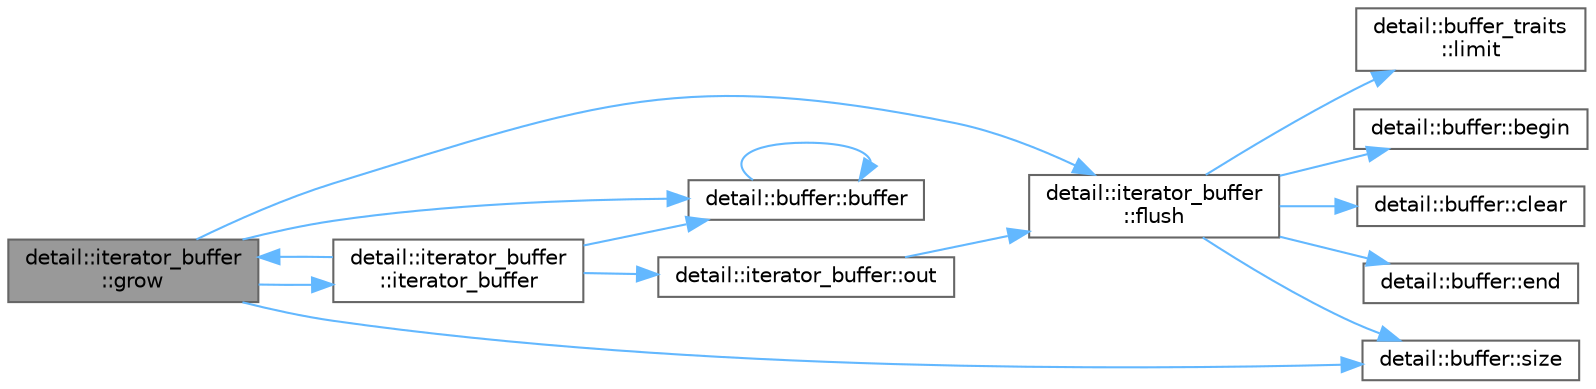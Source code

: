 digraph "detail::iterator_buffer::grow"
{
 // LATEX_PDF_SIZE
  bgcolor="transparent";
  edge [fontname=Helvetica,fontsize=10,labelfontname=Helvetica,labelfontsize=10];
  node [fontname=Helvetica,fontsize=10,shape=box,height=0.2,width=0.4];
  rankdir="LR";
  Node1 [id="Node000001",label="detail::iterator_buffer\l::grow",height=0.2,width=0.4,color="gray40", fillcolor="grey60", style="filled", fontcolor="black",tooltip=" "];
  Node1 -> Node2 [id="edge15_Node000001_Node000002",color="steelblue1",style="solid",tooltip=" "];
  Node2 [id="Node000002",label="detail::buffer::buffer",height=0.2,width=0.4,color="grey40", fillcolor="white", style="filled",URL="$classdetail_1_1buffer.html#a00e1cc577f5d24dbbb494b8fc8569946",tooltip=" "];
  Node2 -> Node2 [id="edge16_Node000002_Node000002",color="steelblue1",style="solid",tooltip=" "];
  Node1 -> Node3 [id="edge17_Node000001_Node000003",color="steelblue1",style="solid",tooltip=" "];
  Node3 [id="Node000003",label="detail::iterator_buffer\l::flush",height=0.2,width=0.4,color="grey40", fillcolor="white", style="filled",URL="$classdetail_1_1iterator__buffer.html#a279e0a3c65ff0368e8d5a3b153bcc9e3",tooltip=" "];
  Node3 -> Node4 [id="edge18_Node000003_Node000004",color="steelblue1",style="solid",tooltip=" "];
  Node4 [id="Node000004",label="detail::buffer::begin",height=0.2,width=0.4,color="grey40", fillcolor="white", style="filled",URL="$classdetail_1_1buffer.html#adf353302bef0b99c405ca999d07b39ed",tooltip=" "];
  Node3 -> Node5 [id="edge19_Node000003_Node000005",color="steelblue1",style="solid",tooltip=" "];
  Node5 [id="Node000005",label="detail::buffer::clear",height=0.2,width=0.4,color="grey40", fillcolor="white", style="filled",URL="$classdetail_1_1buffer.html#af53aad71d2441a653570f07d76db1844",tooltip="Clears this buffer."];
  Node3 -> Node6 [id="edge20_Node000003_Node000006",color="steelblue1",style="solid",tooltip=" "];
  Node6 [id="Node000006",label="detail::buffer::end",height=0.2,width=0.4,color="grey40", fillcolor="white", style="filled",URL="$classdetail_1_1buffer.html#ac2b183d544845677a3b7d1137b17d16d",tooltip=" "];
  Node3 -> Node7 [id="edge21_Node000003_Node000007",color="steelblue1",style="solid",tooltip=" "];
  Node7 [id="Node000007",label="detail::buffer_traits\l::limit",height=0.2,width=0.4,color="grey40", fillcolor="white", style="filled",URL="$structdetail_1_1buffer__traits.html#a7a1c96dc0ad74816a6a1644474d940de",tooltip=" "];
  Node3 -> Node8 [id="edge22_Node000003_Node000008",color="steelblue1",style="solid",tooltip=" "];
  Node8 [id="Node000008",label="detail::buffer::size",height=0.2,width=0.4,color="grey40", fillcolor="white", style="filled",URL="$classdetail_1_1buffer.html#a8685285932360c284d19003fc4ba3edc",tooltip="Returns the size of this buffer."];
  Node1 -> Node9 [id="edge23_Node000001_Node000009",color="steelblue1",style="solid",tooltip=" "];
  Node9 [id="Node000009",label="detail::iterator_buffer\l::iterator_buffer",height=0.2,width=0.4,color="grey40", fillcolor="white", style="filled",URL="$classdetail_1_1iterator__buffer.html#a6de3a78571f492f4504b116e3736e207",tooltip=" "];
  Node9 -> Node2 [id="edge24_Node000009_Node000002",color="steelblue1",style="solid",tooltip=" "];
  Node9 -> Node1 [id="edge25_Node000009_Node000001",color="steelblue1",style="solid",tooltip=" "];
  Node9 -> Node10 [id="edge26_Node000009_Node000010",color="steelblue1",style="solid",tooltip=" "];
  Node10 [id="Node000010",label="detail::iterator_buffer::out",height=0.2,width=0.4,color="grey40", fillcolor="white", style="filled",URL="$classdetail_1_1iterator__buffer.html#ad469f278794de3f5198c874eef4f583c",tooltip=" "];
  Node10 -> Node3 [id="edge27_Node000010_Node000003",color="steelblue1",style="solid",tooltip=" "];
  Node1 -> Node8 [id="edge28_Node000001_Node000008",color="steelblue1",style="solid",tooltip=" "];
}
